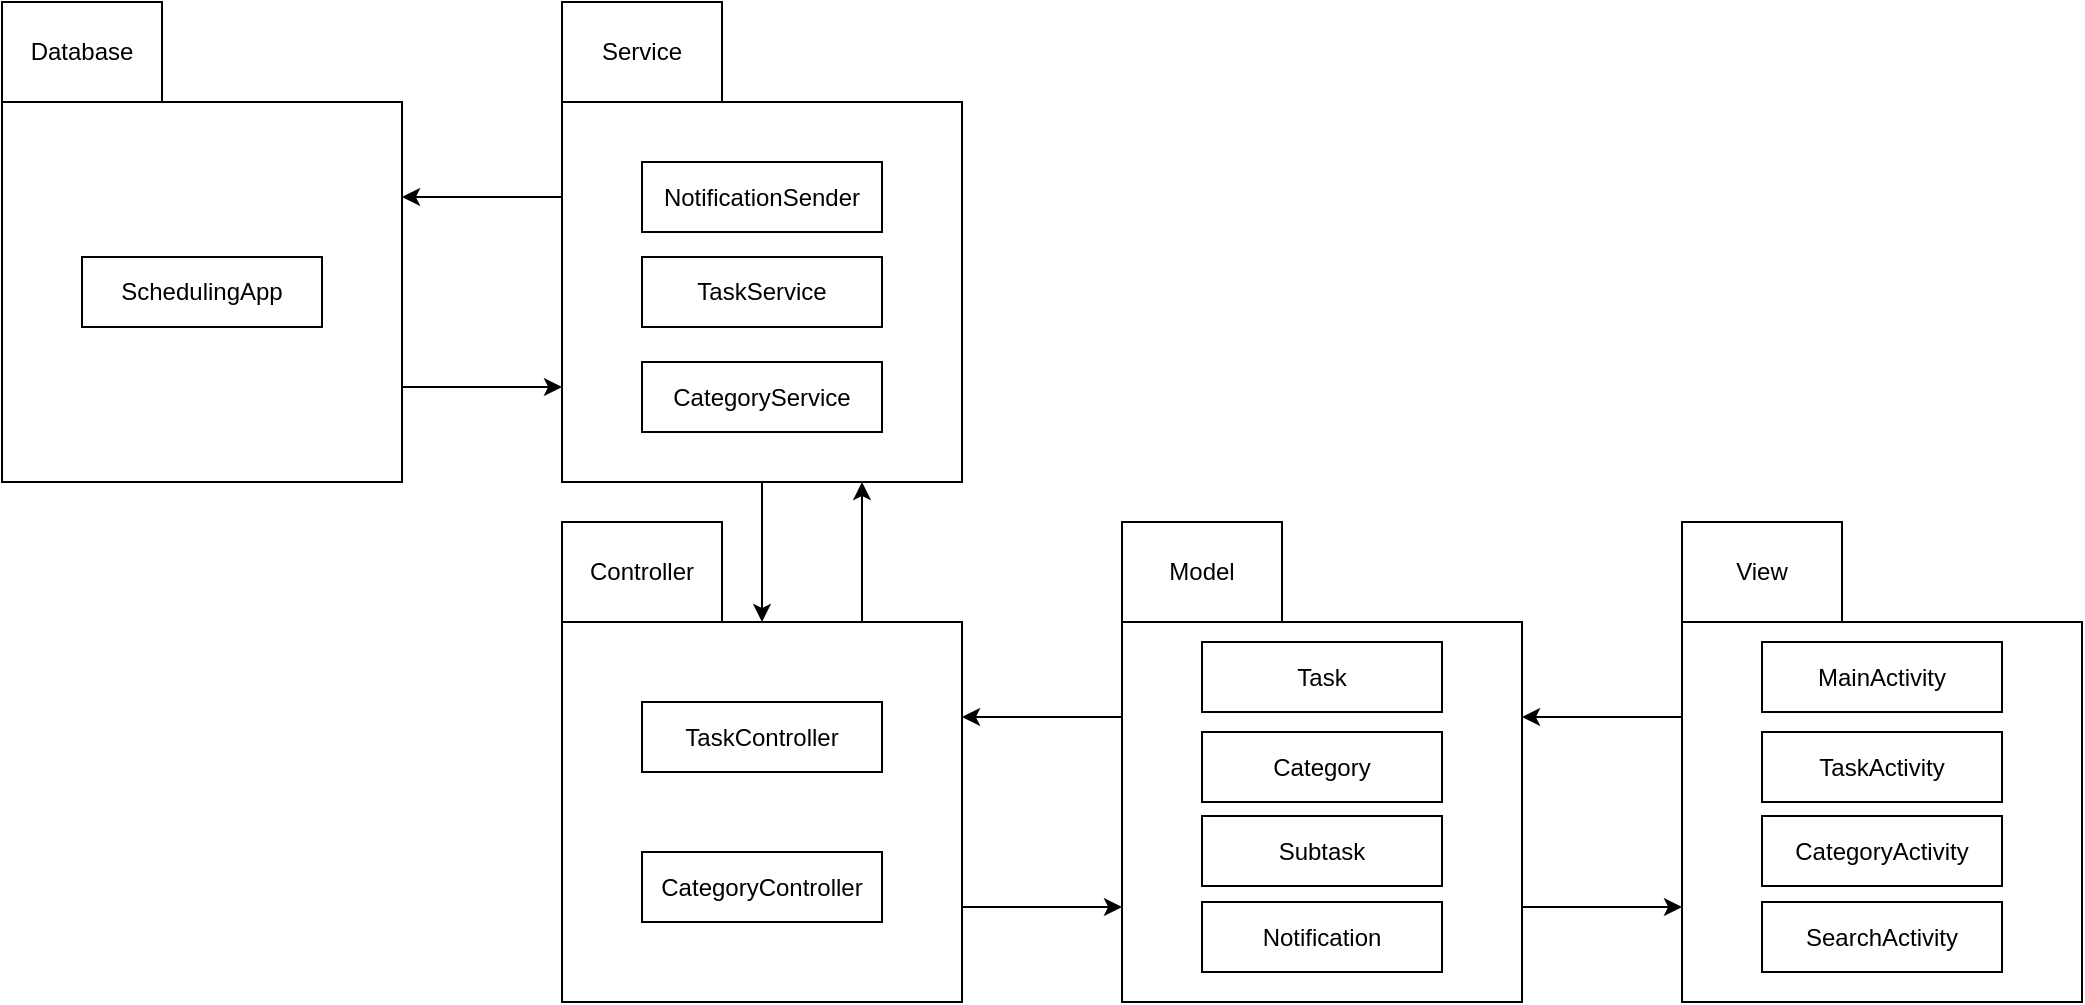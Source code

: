 <mxfile version="26.0.16">
  <diagram name="Страница — 1" id="Y4Gvs2_gyDiESTWAmNXA">
    <mxGraphModel dx="1122" dy="691" grid="1" gridSize="10" guides="1" tooltips="1" connect="1" arrows="1" fold="1" page="1" pageScale="1" pageWidth="827" pageHeight="1169" math="0" shadow="0">
      <root>
        <mxCell id="0" />
        <mxCell id="1" parent="0" />
        <mxCell id="9Z-CPgGaJP1sNocLHaD2-35" style="edgeStyle=orthogonalEdgeStyle;rounded=0;orthogonalLoop=1;jettySize=auto;html=1;exitX=1;exitY=0.75;exitDx=0;exitDy=0;entryX=0;entryY=0.75;entryDx=0;entryDy=0;" edge="1" parent="1" source="9Z-CPgGaJP1sNocLHaD2-1" target="9Z-CPgGaJP1sNocLHaD2-3">
          <mxGeometry relative="1" as="geometry" />
        </mxCell>
        <mxCell id="9Z-CPgGaJP1sNocLHaD2-1" value="" style="rounded=0;whiteSpace=wrap;html=1;" vertex="1" parent="1">
          <mxGeometry x="40" y="210" width="200" height="190" as="geometry" />
        </mxCell>
        <mxCell id="9Z-CPgGaJP1sNocLHaD2-2" value="Database" style="rounded=0;whiteSpace=wrap;html=1;" vertex="1" parent="1">
          <mxGeometry x="40" y="160" width="80" height="50" as="geometry" />
        </mxCell>
        <mxCell id="9Z-CPgGaJP1sNocLHaD2-33" style="edgeStyle=orthogonalEdgeStyle;rounded=0;orthogonalLoop=1;jettySize=auto;html=1;exitX=0.5;exitY=1;exitDx=0;exitDy=0;entryX=0.5;entryY=0;entryDx=0;entryDy=0;" edge="1" parent="1" source="9Z-CPgGaJP1sNocLHaD2-3" target="9Z-CPgGaJP1sNocLHaD2-5">
          <mxGeometry relative="1" as="geometry" />
        </mxCell>
        <mxCell id="9Z-CPgGaJP1sNocLHaD2-36" style="edgeStyle=orthogonalEdgeStyle;rounded=0;orthogonalLoop=1;jettySize=auto;html=1;exitX=0;exitY=0.25;exitDx=0;exitDy=0;entryX=1;entryY=0.25;entryDx=0;entryDy=0;" edge="1" parent="1" source="9Z-CPgGaJP1sNocLHaD2-3" target="9Z-CPgGaJP1sNocLHaD2-1">
          <mxGeometry relative="1" as="geometry" />
        </mxCell>
        <mxCell id="9Z-CPgGaJP1sNocLHaD2-3" value="" style="rounded=0;whiteSpace=wrap;html=1;" vertex="1" parent="1">
          <mxGeometry x="320" y="210" width="200" height="190" as="geometry" />
        </mxCell>
        <mxCell id="9Z-CPgGaJP1sNocLHaD2-4" value="Service" style="rounded=0;whiteSpace=wrap;html=1;" vertex="1" parent="1">
          <mxGeometry x="320" y="160" width="80" height="50" as="geometry" />
        </mxCell>
        <mxCell id="9Z-CPgGaJP1sNocLHaD2-34" style="edgeStyle=orthogonalEdgeStyle;rounded=0;orthogonalLoop=1;jettySize=auto;html=1;exitX=0.75;exitY=0;exitDx=0;exitDy=0;entryX=0.75;entryY=1;entryDx=0;entryDy=0;" edge="1" parent="1" source="9Z-CPgGaJP1sNocLHaD2-5" target="9Z-CPgGaJP1sNocLHaD2-3">
          <mxGeometry relative="1" as="geometry" />
        </mxCell>
        <mxCell id="9Z-CPgGaJP1sNocLHaD2-38" style="edgeStyle=orthogonalEdgeStyle;rounded=0;orthogonalLoop=1;jettySize=auto;html=1;exitX=1;exitY=0.75;exitDx=0;exitDy=0;entryX=0;entryY=0.75;entryDx=0;entryDy=0;" edge="1" parent="1" source="9Z-CPgGaJP1sNocLHaD2-5" target="9Z-CPgGaJP1sNocLHaD2-7">
          <mxGeometry relative="1" as="geometry" />
        </mxCell>
        <mxCell id="9Z-CPgGaJP1sNocLHaD2-5" value="" style="rounded=0;whiteSpace=wrap;html=1;" vertex="1" parent="1">
          <mxGeometry x="320" y="470" width="200" height="190" as="geometry" />
        </mxCell>
        <mxCell id="9Z-CPgGaJP1sNocLHaD2-6" value="Controller" style="rounded=0;whiteSpace=wrap;html=1;" vertex="1" parent="1">
          <mxGeometry x="320" y="420" width="80" height="50" as="geometry" />
        </mxCell>
        <mxCell id="9Z-CPgGaJP1sNocLHaD2-37" style="edgeStyle=orthogonalEdgeStyle;rounded=0;orthogonalLoop=1;jettySize=auto;html=1;exitX=0;exitY=0.25;exitDx=0;exitDy=0;entryX=1;entryY=0.25;entryDx=0;entryDy=0;" edge="1" parent="1" source="9Z-CPgGaJP1sNocLHaD2-7" target="9Z-CPgGaJP1sNocLHaD2-5">
          <mxGeometry relative="1" as="geometry" />
        </mxCell>
        <mxCell id="9Z-CPgGaJP1sNocLHaD2-40" style="edgeStyle=orthogonalEdgeStyle;rounded=0;orthogonalLoop=1;jettySize=auto;html=1;exitX=1;exitY=0.75;exitDx=0;exitDy=0;entryX=0;entryY=0.75;entryDx=0;entryDy=0;" edge="1" parent="1" source="9Z-CPgGaJP1sNocLHaD2-7" target="9Z-CPgGaJP1sNocLHaD2-25">
          <mxGeometry relative="1" as="geometry" />
        </mxCell>
        <mxCell id="9Z-CPgGaJP1sNocLHaD2-7" value="" style="rounded=0;whiteSpace=wrap;html=1;" vertex="1" parent="1">
          <mxGeometry x="600" y="470" width="200" height="190" as="geometry" />
        </mxCell>
        <mxCell id="9Z-CPgGaJP1sNocLHaD2-8" value="Model" style="rounded=0;whiteSpace=wrap;html=1;" vertex="1" parent="1">
          <mxGeometry x="600" y="420" width="80" height="50" as="geometry" />
        </mxCell>
        <mxCell id="9Z-CPgGaJP1sNocLHaD2-11" value="SchedulingApp" style="rounded=0;whiteSpace=wrap;html=1;" vertex="1" parent="1">
          <mxGeometry x="80" y="287.5" width="120" height="35" as="geometry" />
        </mxCell>
        <mxCell id="9Z-CPgGaJP1sNocLHaD2-15" value="NotificationSender" style="rounded=0;whiteSpace=wrap;html=1;" vertex="1" parent="1">
          <mxGeometry x="360" y="240" width="120" height="35" as="geometry" />
        </mxCell>
        <mxCell id="9Z-CPgGaJP1sNocLHaD2-16" value="CategoryService" style="rounded=0;whiteSpace=wrap;html=1;" vertex="1" parent="1">
          <mxGeometry x="360" y="340" width="120" height="35" as="geometry" />
        </mxCell>
        <mxCell id="9Z-CPgGaJP1sNocLHaD2-17" value="TaskService" style="rounded=0;whiteSpace=wrap;html=1;" vertex="1" parent="1">
          <mxGeometry x="360" y="287.5" width="120" height="35" as="geometry" />
        </mxCell>
        <mxCell id="9Z-CPgGaJP1sNocLHaD2-18" value="TaskController" style="rounded=0;whiteSpace=wrap;html=1;" vertex="1" parent="1">
          <mxGeometry x="360" y="510" width="120" height="35" as="geometry" />
        </mxCell>
        <mxCell id="9Z-CPgGaJP1sNocLHaD2-19" value="CategoryController" style="rounded=0;whiteSpace=wrap;html=1;" vertex="1" parent="1">
          <mxGeometry x="360" y="585" width="120" height="35" as="geometry" />
        </mxCell>
        <mxCell id="9Z-CPgGaJP1sNocLHaD2-20" value="Task" style="rounded=0;whiteSpace=wrap;html=1;" vertex="1" parent="1">
          <mxGeometry x="640" y="480" width="120" height="35" as="geometry" />
        </mxCell>
        <mxCell id="9Z-CPgGaJP1sNocLHaD2-21" value="Category" style="rounded=0;whiteSpace=wrap;html=1;" vertex="1" parent="1">
          <mxGeometry x="640" y="525" width="120" height="35" as="geometry" />
        </mxCell>
        <mxCell id="9Z-CPgGaJP1sNocLHaD2-22" value="Subtask" style="rounded=0;whiteSpace=wrap;html=1;" vertex="1" parent="1">
          <mxGeometry x="640" y="567" width="120" height="35" as="geometry" />
        </mxCell>
        <mxCell id="9Z-CPgGaJP1sNocLHaD2-23" value="Notification" style="rounded=0;whiteSpace=wrap;html=1;" vertex="1" parent="1">
          <mxGeometry x="640" y="610" width="120" height="35" as="geometry" />
        </mxCell>
        <mxCell id="9Z-CPgGaJP1sNocLHaD2-39" style="edgeStyle=orthogonalEdgeStyle;rounded=0;orthogonalLoop=1;jettySize=auto;html=1;exitX=0;exitY=0.25;exitDx=0;exitDy=0;entryX=1;entryY=0.25;entryDx=0;entryDy=0;" edge="1" parent="1" source="9Z-CPgGaJP1sNocLHaD2-25" target="9Z-CPgGaJP1sNocLHaD2-7">
          <mxGeometry relative="1" as="geometry" />
        </mxCell>
        <mxCell id="9Z-CPgGaJP1sNocLHaD2-25" value="" style="rounded=0;whiteSpace=wrap;html=1;" vertex="1" parent="1">
          <mxGeometry x="880" y="470" width="200" height="190" as="geometry" />
        </mxCell>
        <mxCell id="9Z-CPgGaJP1sNocLHaD2-26" value="View" style="rounded=0;whiteSpace=wrap;html=1;" vertex="1" parent="1">
          <mxGeometry x="880" y="420" width="80" height="50" as="geometry" />
        </mxCell>
        <mxCell id="9Z-CPgGaJP1sNocLHaD2-27" value="MainActivity" style="rounded=0;whiteSpace=wrap;html=1;" vertex="1" parent="1">
          <mxGeometry x="920" y="480" width="120" height="35" as="geometry" />
        </mxCell>
        <mxCell id="9Z-CPgGaJP1sNocLHaD2-28" value="TaskActivity" style="rounded=0;whiteSpace=wrap;html=1;" vertex="1" parent="1">
          <mxGeometry x="920" y="525" width="120" height="35" as="geometry" />
        </mxCell>
        <mxCell id="9Z-CPgGaJP1sNocLHaD2-29" value="CategoryActivity" style="rounded=0;whiteSpace=wrap;html=1;" vertex="1" parent="1">
          <mxGeometry x="920" y="567" width="120" height="35" as="geometry" />
        </mxCell>
        <mxCell id="9Z-CPgGaJP1sNocLHaD2-30" value="SearchActivity" style="rounded=0;whiteSpace=wrap;html=1;" vertex="1" parent="1">
          <mxGeometry x="920" y="610" width="120" height="35" as="geometry" />
        </mxCell>
      </root>
    </mxGraphModel>
  </diagram>
</mxfile>
